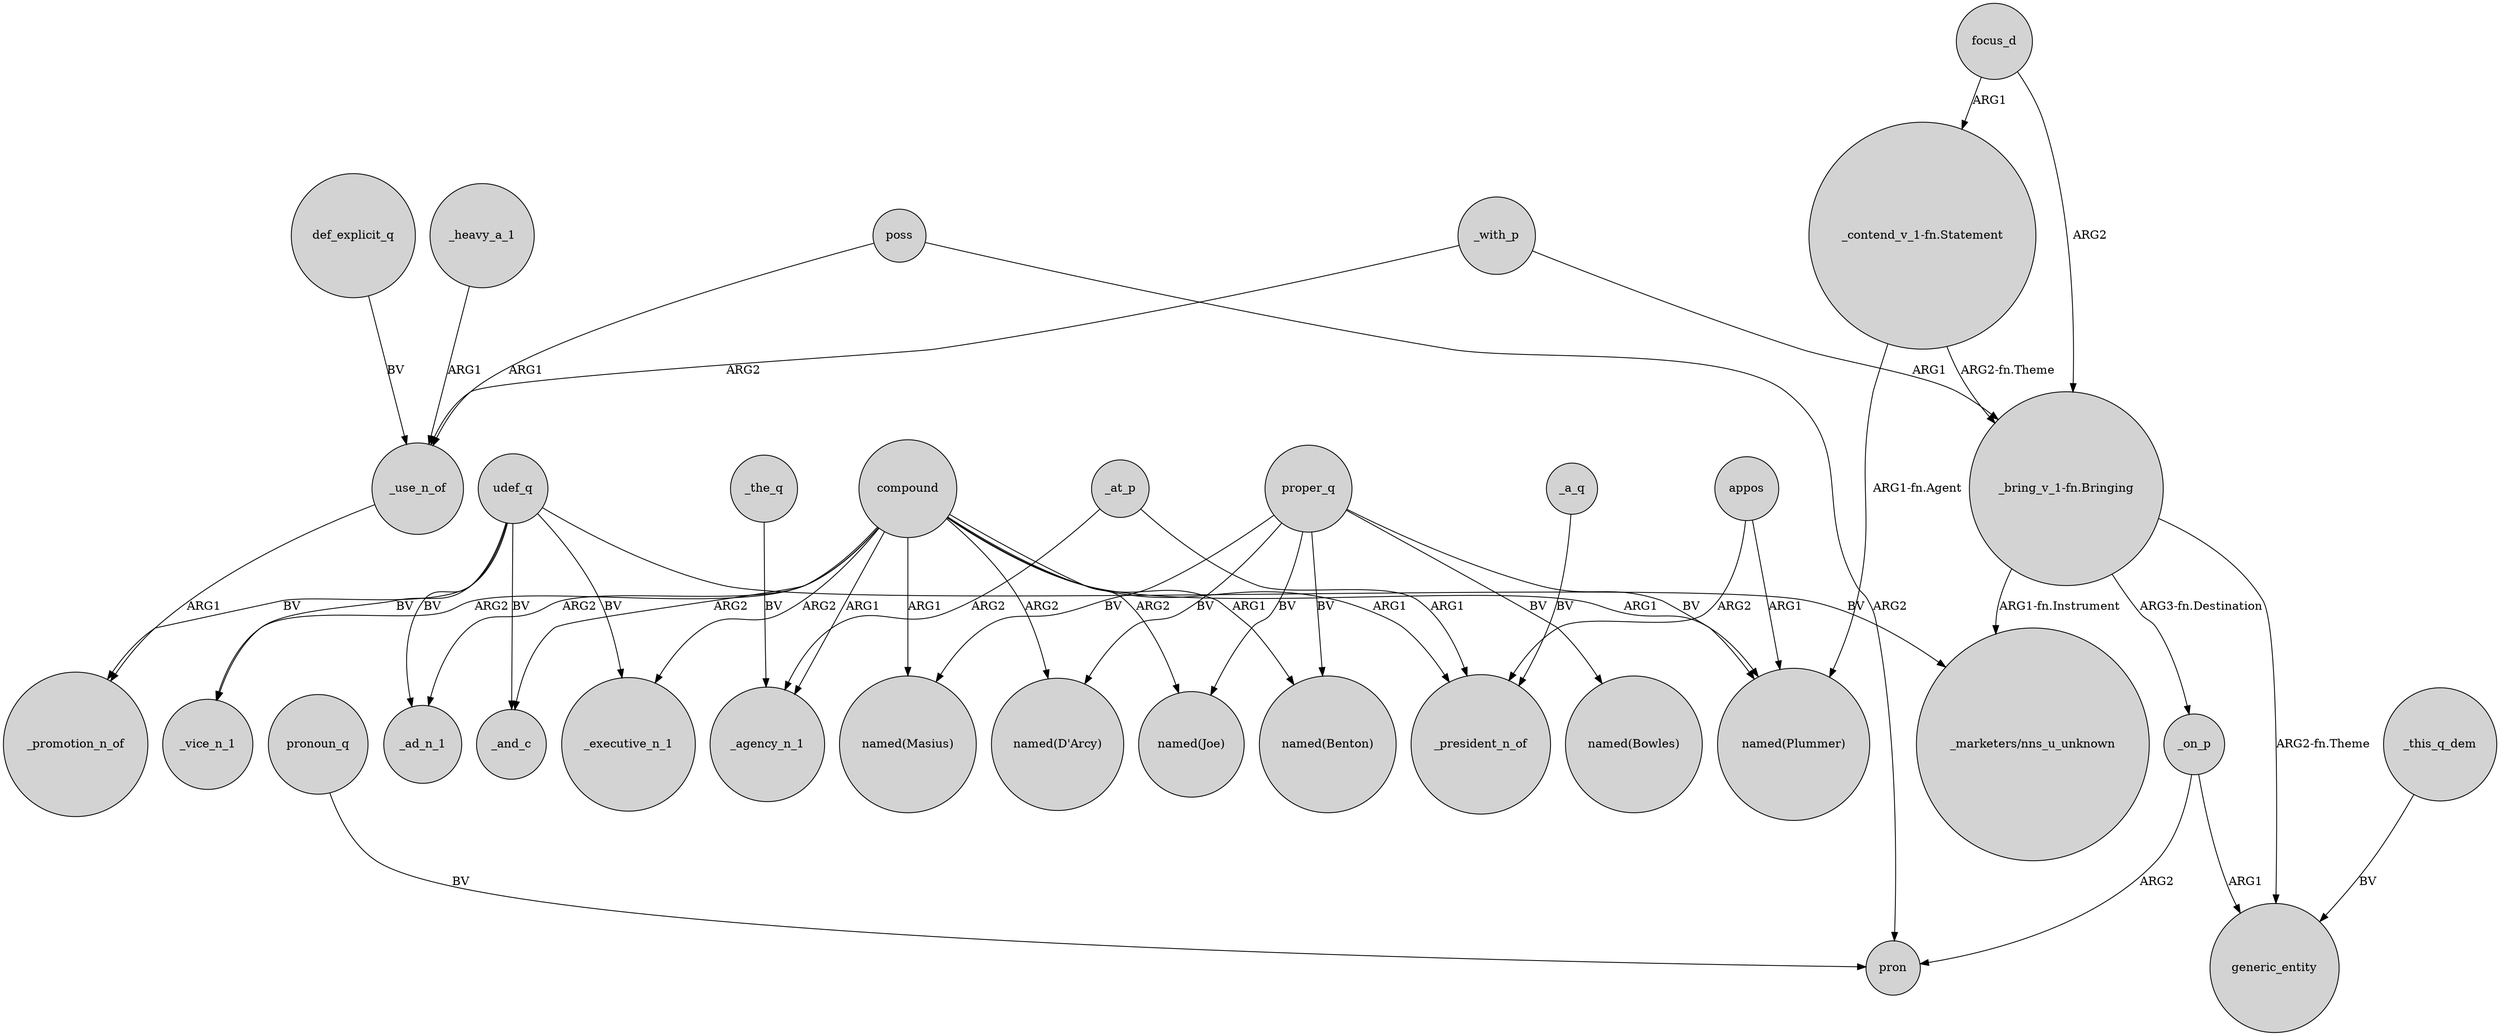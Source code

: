digraph {
	node [shape=circle style=filled]
	_the_q -> _agency_n_1 [label=BV]
	compound -> _vice_n_1 [label=ARG2]
	compound -> "named(Plummer)" [label=ARG1]
	compound -> _agency_n_1 [label=ARG1]
	compound -> _ad_n_1 [label=ARG2]
	poss -> _use_n_of [label=ARG1]
	poss -> pron [label=ARG2]
	compound -> "named(Joe)" [label=ARG2]
	udef_q -> _executive_n_1 [label=BV]
	_use_n_of -> _promotion_n_of [label=ARG1]
	"_contend_v_1-fn.Statement" -> "_bring_v_1-fn.Bringing" [label="ARG2-fn.Theme"]
	compound -> "named(Benton)" [label=ARG1]
	_heavy_a_1 -> _use_n_of [label=ARG1]
	proper_q -> "named(Bowles)" [label=BV]
	proper_q -> "named(Benton)" [label=BV]
	_on_p -> pron [label=ARG2]
	udef_q -> _vice_n_1 [label=BV]
	"_bring_v_1-fn.Bringing" -> "_marketers/nns_u_unknown" [label="ARG1-fn.Instrument"]
	proper_q -> "named(D'Arcy)" [label=BV]
	udef_q -> "_marketers/nns_u_unknown" [label=BV]
	appos -> _president_n_of [label=ARG2]
	pronoun_q -> pron [label=BV]
	_with_p -> _use_n_of [label=ARG2]
	compound -> "named(D'Arcy)" [label=ARG2]
	compound -> _and_c [label=ARG2]
	_this_q_dem -> generic_entity [label=BV]
	proper_q -> "named(Joe)" [label=BV]
	def_explicit_q -> _use_n_of [label=BV]
	compound -> _president_n_of [label=ARG1]
	focus_d -> "_bring_v_1-fn.Bringing" [label=ARG2]
	_at_p -> _agency_n_1 [label=ARG2]
	compound -> "named(Masius)" [label=ARG1]
	_at_p -> _president_n_of [label=ARG1]
	"_contend_v_1-fn.Statement" -> "named(Plummer)" [label="ARG1-fn.Agent"]
	udef_q -> _ad_n_1 [label=BV]
	appos -> "named(Plummer)" [label=ARG1]
	_a_q -> _president_n_of [label=BV]
	_on_p -> generic_entity [label=ARG1]
	udef_q -> _promotion_n_of [label=BV]
	proper_q -> "named(Plummer)" [label=BV]
	"_bring_v_1-fn.Bringing" -> generic_entity [label="ARG2-fn.Theme"]
	_with_p -> "_bring_v_1-fn.Bringing" [label=ARG1]
	compound -> _executive_n_1 [label=ARG2]
	udef_q -> _and_c [label=BV]
	proper_q -> "named(Masius)" [label=BV]
	"_bring_v_1-fn.Bringing" -> _on_p [label="ARG3-fn.Destination"]
	focus_d -> "_contend_v_1-fn.Statement" [label=ARG1]
}
